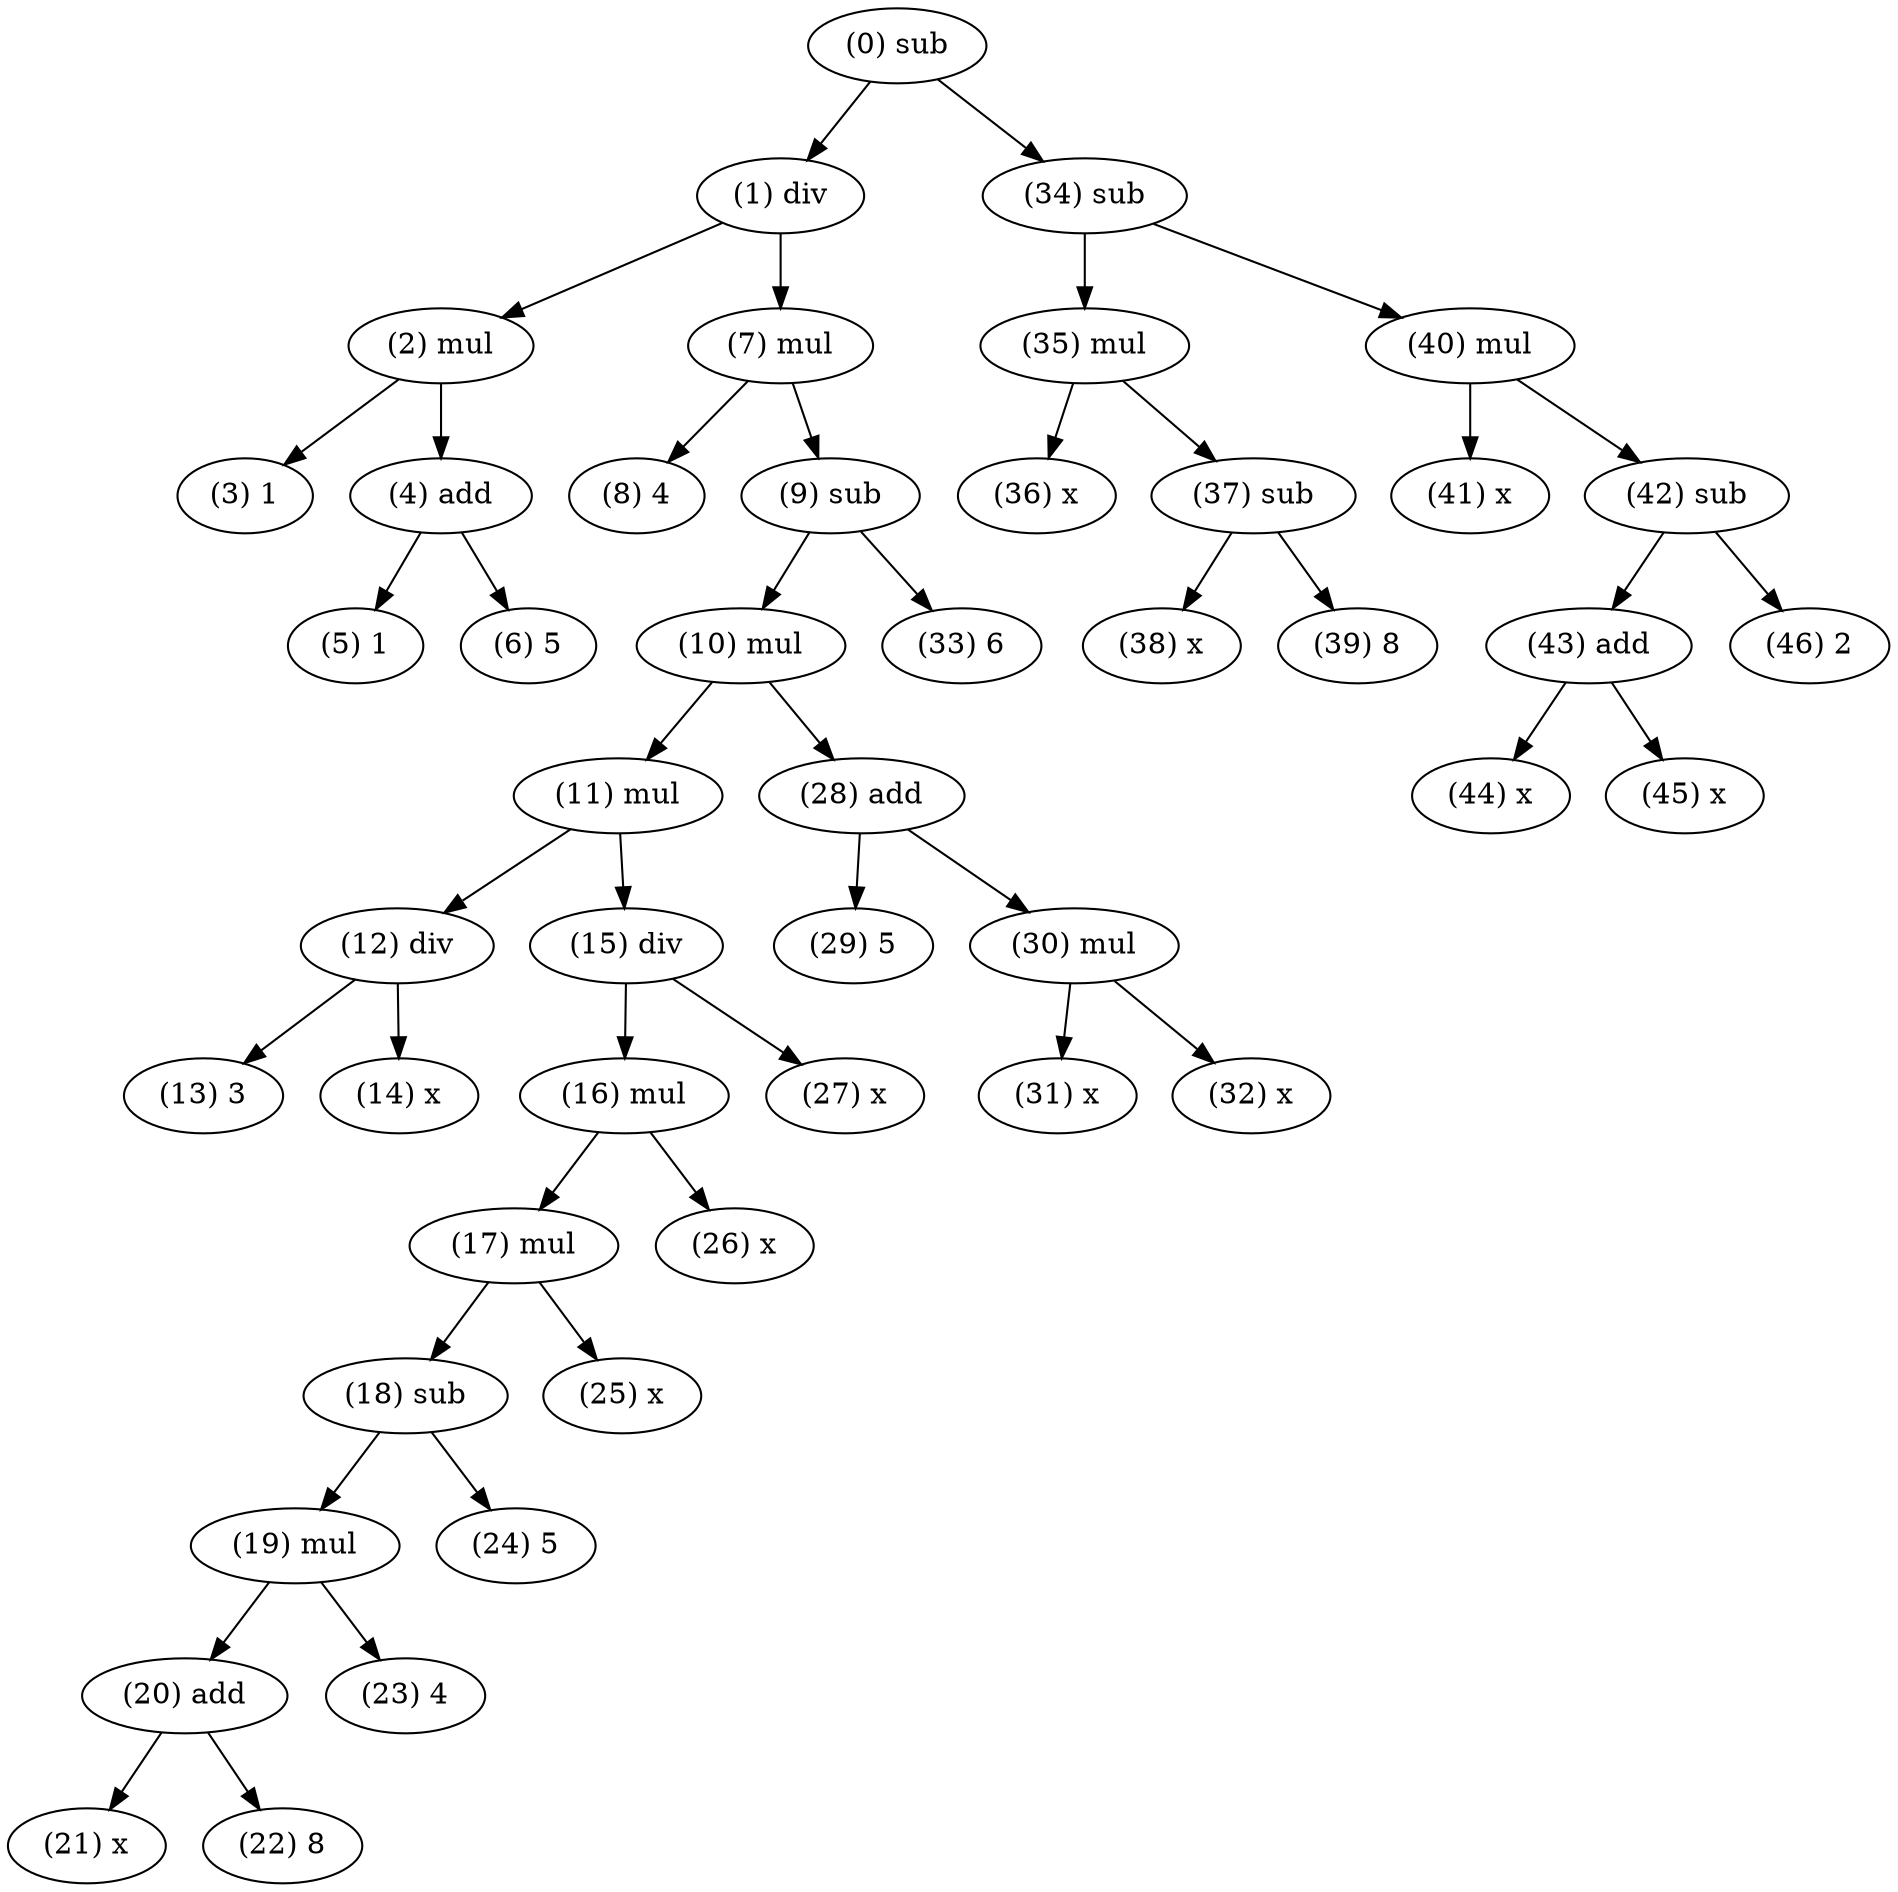 digraph {
	"(0) sub"
	"(0) sub" -> "(1) div"
	"(0) sub" -> "(34) sub"
	"(1) div"
	"(1) div" -> "(2) mul"
	"(1) div" -> "(7) mul"
	"(2) mul"
	"(2) mul" -> "(3) 1"
	"(2) mul" -> "(4) add"
	"(3) 1"
	"(4) add"
	"(4) add" -> "(5) 1"
	"(4) add" -> "(6) 5"
	"(5) 1"
	"(6) 5"
	"(7) mul"
	"(7) mul" -> "(8) 4"
	"(7) mul" -> "(9) sub"
	"(8) 4"
	"(9) sub"
	"(9) sub" -> "(10) mul"
	"(9) sub" -> "(33) 6"
	"(10) mul"
	"(10) mul" -> "(11) mul"
	"(10) mul" -> "(28) add"
	"(11) mul"
	"(11) mul" -> "(12) div"
	"(11) mul" -> "(15) div"
	"(12) div"
	"(12) div" -> "(13) 3"
	"(12) div" -> "(14) x"
	"(13) 3"
	"(14) x"
	"(15) div"
	"(15) div" -> "(16) mul"
	"(15) div" -> "(27) x"
	"(16) mul"
	"(16) mul" -> "(17) mul"
	"(16) mul" -> "(26) x"
	"(17) mul"
	"(17) mul" -> "(18) sub"
	"(17) mul" -> "(25) x"
	"(18) sub"
	"(18) sub" -> "(19) mul"
	"(18) sub" -> "(24) 5"
	"(19) mul"
	"(19) mul" -> "(20) add"
	"(19) mul" -> "(23) 4"
	"(20) add"
	"(20) add" -> "(21) x"
	"(20) add" -> "(22) 8"
	"(21) x"
	"(22) 8"
	"(23) 4"
	"(24) 5"
	"(25) x"
	"(26) x"
	"(27) x"
	"(28) add"
	"(28) add" -> "(29) 5"
	"(28) add" -> "(30) mul"
	"(29) 5"
	"(30) mul"
	"(30) mul" -> "(31) x"
	"(30) mul" -> "(32) x"
	"(31) x"
	"(32) x"
	"(34) sub"
	"(34) sub" -> "(35) mul"
	"(34) sub" -> "(40) mul"
	"(35) mul"
	"(35) mul" -> "(36) x"
	"(35) mul" -> "(37) sub"
	"(36) x"
	"(37) sub"
	"(37) sub" -> "(38) x"
	"(37) sub" -> "(39) 8"
	"(38) x"
	"(39) 8"
	"(40) mul"
	"(40) mul" -> "(41) x"
	"(40) mul" -> "(42) sub"
	"(41) x"
	"(42) sub"
	"(42) sub" -> "(43) add"
	"(42) sub" -> "(46) 2"
	"(43) add"
	"(43) add" -> "(44) x"
	"(43) add" -> "(45) x"
	"(44) x"
	"(45) x"
	"(46) 2"
	"(33) 6"
}

